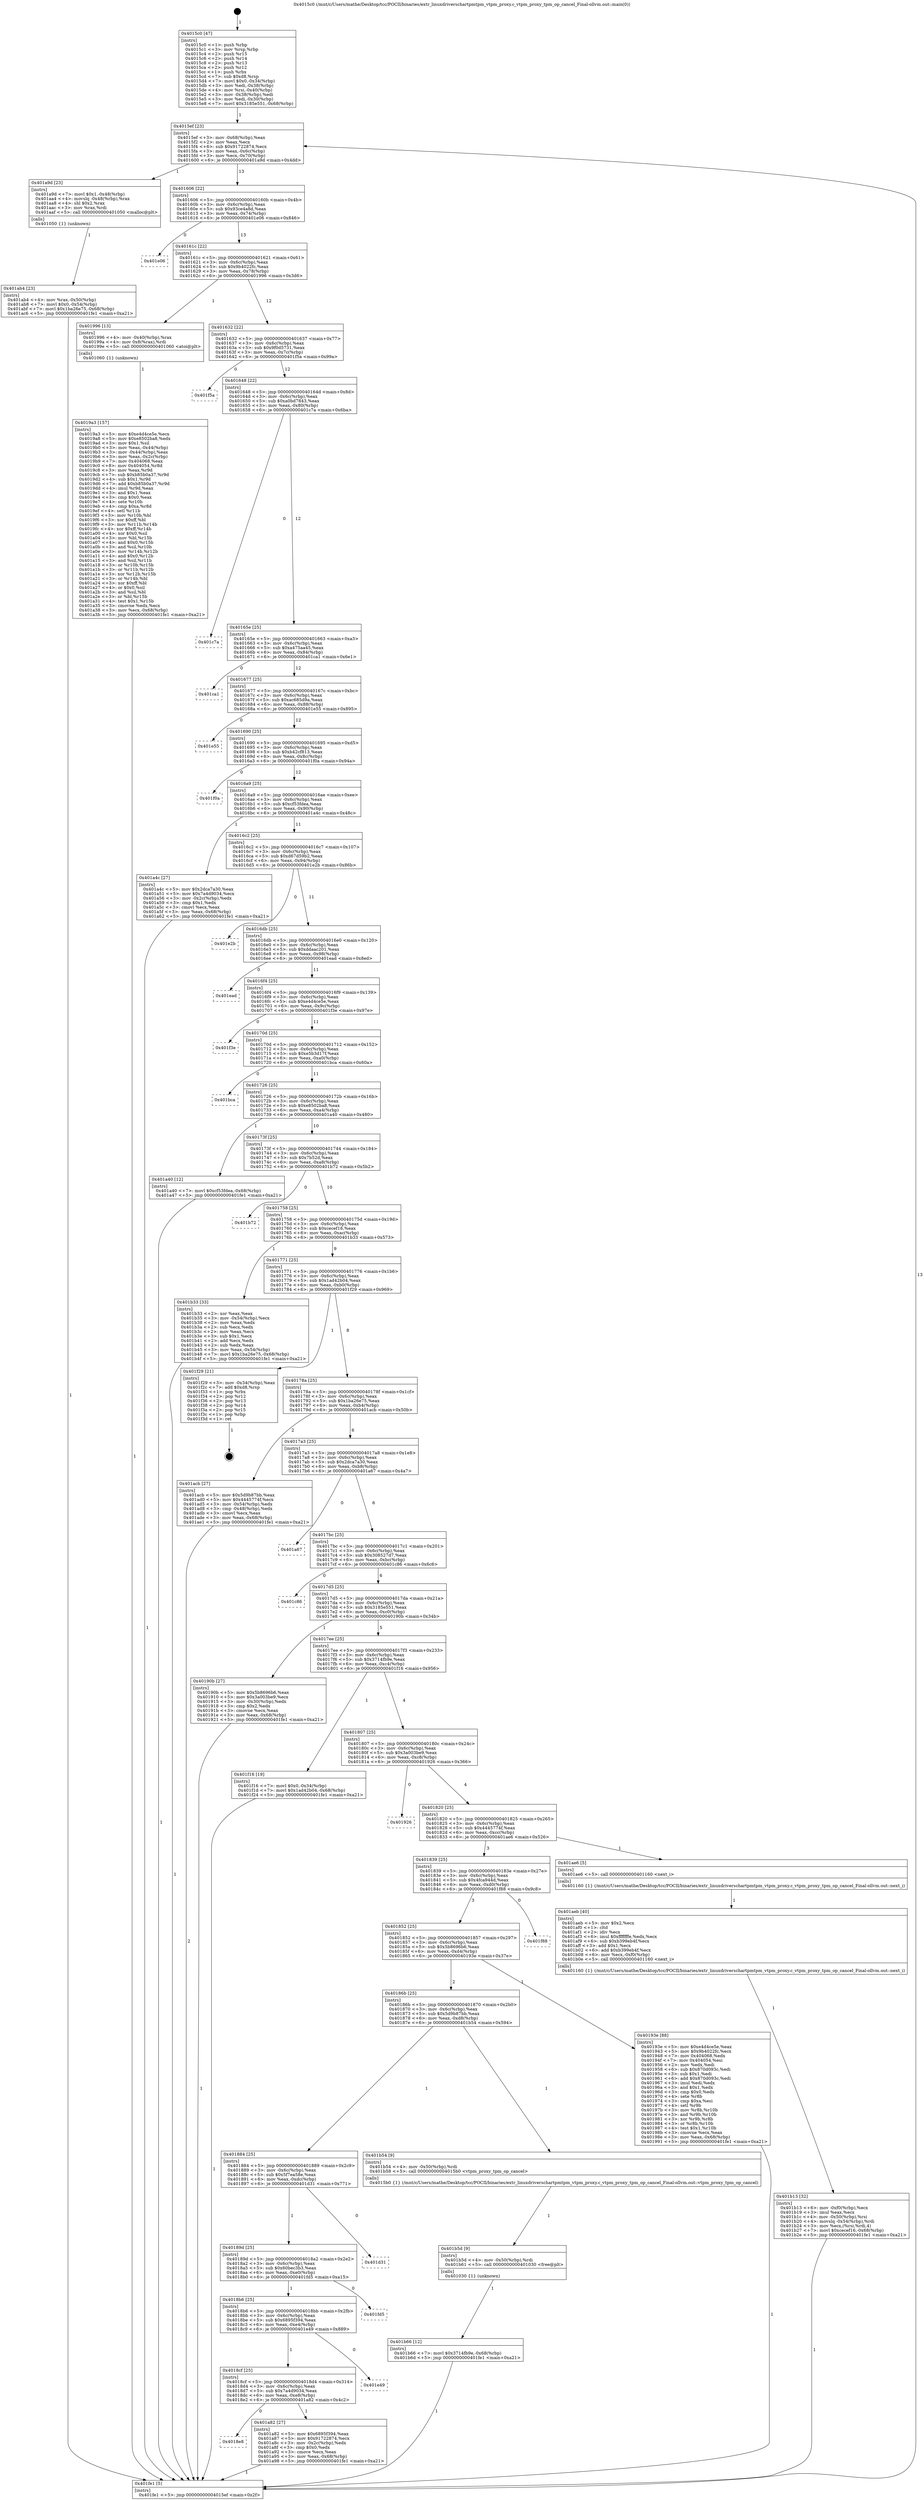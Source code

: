 digraph "0x4015c0" {
  label = "0x4015c0 (/mnt/c/Users/mathe/Desktop/tcc/POCII/binaries/extr_linuxdriverschartpmtpm_vtpm_proxy.c_vtpm_proxy_tpm_op_cancel_Final-ollvm.out::main(0))"
  labelloc = "t"
  node[shape=record]

  Entry [label="",width=0.3,height=0.3,shape=circle,fillcolor=black,style=filled]
  "0x4015ef" [label="{
     0x4015ef [23]\l
     | [instrs]\l
     &nbsp;&nbsp;0x4015ef \<+3\>: mov -0x68(%rbp),%eax\l
     &nbsp;&nbsp;0x4015f2 \<+2\>: mov %eax,%ecx\l
     &nbsp;&nbsp;0x4015f4 \<+6\>: sub $0x91722874,%ecx\l
     &nbsp;&nbsp;0x4015fa \<+3\>: mov %eax,-0x6c(%rbp)\l
     &nbsp;&nbsp;0x4015fd \<+3\>: mov %ecx,-0x70(%rbp)\l
     &nbsp;&nbsp;0x401600 \<+6\>: je 0000000000401a9d \<main+0x4dd\>\l
  }"]
  "0x401a9d" [label="{
     0x401a9d [23]\l
     | [instrs]\l
     &nbsp;&nbsp;0x401a9d \<+7\>: movl $0x1,-0x48(%rbp)\l
     &nbsp;&nbsp;0x401aa4 \<+4\>: movslq -0x48(%rbp),%rax\l
     &nbsp;&nbsp;0x401aa8 \<+4\>: shl $0x2,%rax\l
     &nbsp;&nbsp;0x401aac \<+3\>: mov %rax,%rdi\l
     &nbsp;&nbsp;0x401aaf \<+5\>: call 0000000000401050 \<malloc@plt\>\l
     | [calls]\l
     &nbsp;&nbsp;0x401050 \{1\} (unknown)\l
  }"]
  "0x401606" [label="{
     0x401606 [22]\l
     | [instrs]\l
     &nbsp;&nbsp;0x401606 \<+5\>: jmp 000000000040160b \<main+0x4b\>\l
     &nbsp;&nbsp;0x40160b \<+3\>: mov -0x6c(%rbp),%eax\l
     &nbsp;&nbsp;0x40160e \<+5\>: sub $0x93ce4a8d,%eax\l
     &nbsp;&nbsp;0x401613 \<+3\>: mov %eax,-0x74(%rbp)\l
     &nbsp;&nbsp;0x401616 \<+6\>: je 0000000000401e06 \<main+0x846\>\l
  }"]
  Exit [label="",width=0.3,height=0.3,shape=circle,fillcolor=black,style=filled,peripheries=2]
  "0x401e06" [label="{
     0x401e06\l
  }", style=dashed]
  "0x40161c" [label="{
     0x40161c [22]\l
     | [instrs]\l
     &nbsp;&nbsp;0x40161c \<+5\>: jmp 0000000000401621 \<main+0x61\>\l
     &nbsp;&nbsp;0x401621 \<+3\>: mov -0x6c(%rbp),%eax\l
     &nbsp;&nbsp;0x401624 \<+5\>: sub $0x9b4022fc,%eax\l
     &nbsp;&nbsp;0x401629 \<+3\>: mov %eax,-0x78(%rbp)\l
     &nbsp;&nbsp;0x40162c \<+6\>: je 0000000000401996 \<main+0x3d6\>\l
  }"]
  "0x401b66" [label="{
     0x401b66 [12]\l
     | [instrs]\l
     &nbsp;&nbsp;0x401b66 \<+7\>: movl $0x3714fb9e,-0x68(%rbp)\l
     &nbsp;&nbsp;0x401b6d \<+5\>: jmp 0000000000401fe1 \<main+0xa21\>\l
  }"]
  "0x401996" [label="{
     0x401996 [13]\l
     | [instrs]\l
     &nbsp;&nbsp;0x401996 \<+4\>: mov -0x40(%rbp),%rax\l
     &nbsp;&nbsp;0x40199a \<+4\>: mov 0x8(%rax),%rdi\l
     &nbsp;&nbsp;0x40199e \<+5\>: call 0000000000401060 \<atoi@plt\>\l
     | [calls]\l
     &nbsp;&nbsp;0x401060 \{1\} (unknown)\l
  }"]
  "0x401632" [label="{
     0x401632 [22]\l
     | [instrs]\l
     &nbsp;&nbsp;0x401632 \<+5\>: jmp 0000000000401637 \<main+0x77\>\l
     &nbsp;&nbsp;0x401637 \<+3\>: mov -0x6c(%rbp),%eax\l
     &nbsp;&nbsp;0x40163a \<+5\>: sub $0x9f0d5731,%eax\l
     &nbsp;&nbsp;0x40163f \<+3\>: mov %eax,-0x7c(%rbp)\l
     &nbsp;&nbsp;0x401642 \<+6\>: je 0000000000401f5a \<main+0x99a\>\l
  }"]
  "0x401b5d" [label="{
     0x401b5d [9]\l
     | [instrs]\l
     &nbsp;&nbsp;0x401b5d \<+4\>: mov -0x50(%rbp),%rdi\l
     &nbsp;&nbsp;0x401b61 \<+5\>: call 0000000000401030 \<free@plt\>\l
     | [calls]\l
     &nbsp;&nbsp;0x401030 \{1\} (unknown)\l
  }"]
  "0x401f5a" [label="{
     0x401f5a\l
  }", style=dashed]
  "0x401648" [label="{
     0x401648 [22]\l
     | [instrs]\l
     &nbsp;&nbsp;0x401648 \<+5\>: jmp 000000000040164d \<main+0x8d\>\l
     &nbsp;&nbsp;0x40164d \<+3\>: mov -0x6c(%rbp),%eax\l
     &nbsp;&nbsp;0x401650 \<+5\>: sub $0xa0bd7843,%eax\l
     &nbsp;&nbsp;0x401655 \<+3\>: mov %eax,-0x80(%rbp)\l
     &nbsp;&nbsp;0x401658 \<+6\>: je 0000000000401c7a \<main+0x6ba\>\l
  }"]
  "0x401b13" [label="{
     0x401b13 [32]\l
     | [instrs]\l
     &nbsp;&nbsp;0x401b13 \<+6\>: mov -0xf0(%rbp),%ecx\l
     &nbsp;&nbsp;0x401b19 \<+3\>: imul %eax,%ecx\l
     &nbsp;&nbsp;0x401b1c \<+4\>: mov -0x50(%rbp),%rsi\l
     &nbsp;&nbsp;0x401b20 \<+4\>: movslq -0x54(%rbp),%rdi\l
     &nbsp;&nbsp;0x401b24 \<+3\>: mov %ecx,(%rsi,%rdi,4)\l
     &nbsp;&nbsp;0x401b27 \<+7\>: movl $0xcecef16,-0x68(%rbp)\l
     &nbsp;&nbsp;0x401b2e \<+5\>: jmp 0000000000401fe1 \<main+0xa21\>\l
  }"]
  "0x401c7a" [label="{
     0x401c7a\l
  }", style=dashed]
  "0x40165e" [label="{
     0x40165e [25]\l
     | [instrs]\l
     &nbsp;&nbsp;0x40165e \<+5\>: jmp 0000000000401663 \<main+0xa3\>\l
     &nbsp;&nbsp;0x401663 \<+3\>: mov -0x6c(%rbp),%eax\l
     &nbsp;&nbsp;0x401666 \<+5\>: sub $0xa475aa45,%eax\l
     &nbsp;&nbsp;0x40166b \<+6\>: mov %eax,-0x84(%rbp)\l
     &nbsp;&nbsp;0x401671 \<+6\>: je 0000000000401ca1 \<main+0x6e1\>\l
  }"]
  "0x401aeb" [label="{
     0x401aeb [40]\l
     | [instrs]\l
     &nbsp;&nbsp;0x401aeb \<+5\>: mov $0x2,%ecx\l
     &nbsp;&nbsp;0x401af0 \<+1\>: cltd\l
     &nbsp;&nbsp;0x401af1 \<+2\>: idiv %ecx\l
     &nbsp;&nbsp;0x401af3 \<+6\>: imul $0xfffffffe,%edx,%ecx\l
     &nbsp;&nbsp;0x401af9 \<+6\>: sub $0xb399eb4f,%ecx\l
     &nbsp;&nbsp;0x401aff \<+3\>: add $0x1,%ecx\l
     &nbsp;&nbsp;0x401b02 \<+6\>: add $0xb399eb4f,%ecx\l
     &nbsp;&nbsp;0x401b08 \<+6\>: mov %ecx,-0xf0(%rbp)\l
     &nbsp;&nbsp;0x401b0e \<+5\>: call 0000000000401160 \<next_i\>\l
     | [calls]\l
     &nbsp;&nbsp;0x401160 \{1\} (/mnt/c/Users/mathe/Desktop/tcc/POCII/binaries/extr_linuxdriverschartpmtpm_vtpm_proxy.c_vtpm_proxy_tpm_op_cancel_Final-ollvm.out::next_i)\l
  }"]
  "0x401ca1" [label="{
     0x401ca1\l
  }", style=dashed]
  "0x401677" [label="{
     0x401677 [25]\l
     | [instrs]\l
     &nbsp;&nbsp;0x401677 \<+5\>: jmp 000000000040167c \<main+0xbc\>\l
     &nbsp;&nbsp;0x40167c \<+3\>: mov -0x6c(%rbp),%eax\l
     &nbsp;&nbsp;0x40167f \<+5\>: sub $0xac685d9a,%eax\l
     &nbsp;&nbsp;0x401684 \<+6\>: mov %eax,-0x88(%rbp)\l
     &nbsp;&nbsp;0x40168a \<+6\>: je 0000000000401e55 \<main+0x895\>\l
  }"]
  "0x401ab4" [label="{
     0x401ab4 [23]\l
     | [instrs]\l
     &nbsp;&nbsp;0x401ab4 \<+4\>: mov %rax,-0x50(%rbp)\l
     &nbsp;&nbsp;0x401ab8 \<+7\>: movl $0x0,-0x54(%rbp)\l
     &nbsp;&nbsp;0x401abf \<+7\>: movl $0x1ba26e75,-0x68(%rbp)\l
     &nbsp;&nbsp;0x401ac6 \<+5\>: jmp 0000000000401fe1 \<main+0xa21\>\l
  }"]
  "0x401e55" [label="{
     0x401e55\l
  }", style=dashed]
  "0x401690" [label="{
     0x401690 [25]\l
     | [instrs]\l
     &nbsp;&nbsp;0x401690 \<+5\>: jmp 0000000000401695 \<main+0xd5\>\l
     &nbsp;&nbsp;0x401695 \<+3\>: mov -0x6c(%rbp),%eax\l
     &nbsp;&nbsp;0x401698 \<+5\>: sub $0xb42cf813,%eax\l
     &nbsp;&nbsp;0x40169d \<+6\>: mov %eax,-0x8c(%rbp)\l
     &nbsp;&nbsp;0x4016a3 \<+6\>: je 0000000000401f0a \<main+0x94a\>\l
  }"]
  "0x4018e8" [label="{
     0x4018e8\l
  }", style=dashed]
  "0x401f0a" [label="{
     0x401f0a\l
  }", style=dashed]
  "0x4016a9" [label="{
     0x4016a9 [25]\l
     | [instrs]\l
     &nbsp;&nbsp;0x4016a9 \<+5\>: jmp 00000000004016ae \<main+0xee\>\l
     &nbsp;&nbsp;0x4016ae \<+3\>: mov -0x6c(%rbp),%eax\l
     &nbsp;&nbsp;0x4016b1 \<+5\>: sub $0xcf53fdea,%eax\l
     &nbsp;&nbsp;0x4016b6 \<+6\>: mov %eax,-0x90(%rbp)\l
     &nbsp;&nbsp;0x4016bc \<+6\>: je 0000000000401a4c \<main+0x48c\>\l
  }"]
  "0x401a82" [label="{
     0x401a82 [27]\l
     | [instrs]\l
     &nbsp;&nbsp;0x401a82 \<+5\>: mov $0x6895f394,%eax\l
     &nbsp;&nbsp;0x401a87 \<+5\>: mov $0x91722874,%ecx\l
     &nbsp;&nbsp;0x401a8c \<+3\>: mov -0x2c(%rbp),%edx\l
     &nbsp;&nbsp;0x401a8f \<+3\>: cmp $0x0,%edx\l
     &nbsp;&nbsp;0x401a92 \<+3\>: cmove %ecx,%eax\l
     &nbsp;&nbsp;0x401a95 \<+3\>: mov %eax,-0x68(%rbp)\l
     &nbsp;&nbsp;0x401a98 \<+5\>: jmp 0000000000401fe1 \<main+0xa21\>\l
  }"]
  "0x401a4c" [label="{
     0x401a4c [27]\l
     | [instrs]\l
     &nbsp;&nbsp;0x401a4c \<+5\>: mov $0x2dca7a30,%eax\l
     &nbsp;&nbsp;0x401a51 \<+5\>: mov $0x7a4d9034,%ecx\l
     &nbsp;&nbsp;0x401a56 \<+3\>: mov -0x2c(%rbp),%edx\l
     &nbsp;&nbsp;0x401a59 \<+3\>: cmp $0x1,%edx\l
     &nbsp;&nbsp;0x401a5c \<+3\>: cmovl %ecx,%eax\l
     &nbsp;&nbsp;0x401a5f \<+3\>: mov %eax,-0x68(%rbp)\l
     &nbsp;&nbsp;0x401a62 \<+5\>: jmp 0000000000401fe1 \<main+0xa21\>\l
  }"]
  "0x4016c2" [label="{
     0x4016c2 [25]\l
     | [instrs]\l
     &nbsp;&nbsp;0x4016c2 \<+5\>: jmp 00000000004016c7 \<main+0x107\>\l
     &nbsp;&nbsp;0x4016c7 \<+3\>: mov -0x6c(%rbp),%eax\l
     &nbsp;&nbsp;0x4016ca \<+5\>: sub $0xd67d59b2,%eax\l
     &nbsp;&nbsp;0x4016cf \<+6\>: mov %eax,-0x94(%rbp)\l
     &nbsp;&nbsp;0x4016d5 \<+6\>: je 0000000000401e2b \<main+0x86b\>\l
  }"]
  "0x4018cf" [label="{
     0x4018cf [25]\l
     | [instrs]\l
     &nbsp;&nbsp;0x4018cf \<+5\>: jmp 00000000004018d4 \<main+0x314\>\l
     &nbsp;&nbsp;0x4018d4 \<+3\>: mov -0x6c(%rbp),%eax\l
     &nbsp;&nbsp;0x4018d7 \<+5\>: sub $0x7a4d9034,%eax\l
     &nbsp;&nbsp;0x4018dc \<+6\>: mov %eax,-0xe8(%rbp)\l
     &nbsp;&nbsp;0x4018e2 \<+6\>: je 0000000000401a82 \<main+0x4c2\>\l
  }"]
  "0x401e2b" [label="{
     0x401e2b\l
  }", style=dashed]
  "0x4016db" [label="{
     0x4016db [25]\l
     | [instrs]\l
     &nbsp;&nbsp;0x4016db \<+5\>: jmp 00000000004016e0 \<main+0x120\>\l
     &nbsp;&nbsp;0x4016e0 \<+3\>: mov -0x6c(%rbp),%eax\l
     &nbsp;&nbsp;0x4016e3 \<+5\>: sub $0xddaac201,%eax\l
     &nbsp;&nbsp;0x4016e8 \<+6\>: mov %eax,-0x98(%rbp)\l
     &nbsp;&nbsp;0x4016ee \<+6\>: je 0000000000401ead \<main+0x8ed\>\l
  }"]
  "0x401e49" [label="{
     0x401e49\l
  }", style=dashed]
  "0x401ead" [label="{
     0x401ead\l
  }", style=dashed]
  "0x4016f4" [label="{
     0x4016f4 [25]\l
     | [instrs]\l
     &nbsp;&nbsp;0x4016f4 \<+5\>: jmp 00000000004016f9 \<main+0x139\>\l
     &nbsp;&nbsp;0x4016f9 \<+3\>: mov -0x6c(%rbp),%eax\l
     &nbsp;&nbsp;0x4016fc \<+5\>: sub $0xe4d4ce5e,%eax\l
     &nbsp;&nbsp;0x401701 \<+6\>: mov %eax,-0x9c(%rbp)\l
     &nbsp;&nbsp;0x401707 \<+6\>: je 0000000000401f3e \<main+0x97e\>\l
  }"]
  "0x4018b6" [label="{
     0x4018b6 [25]\l
     | [instrs]\l
     &nbsp;&nbsp;0x4018b6 \<+5\>: jmp 00000000004018bb \<main+0x2fb\>\l
     &nbsp;&nbsp;0x4018bb \<+3\>: mov -0x6c(%rbp),%eax\l
     &nbsp;&nbsp;0x4018be \<+5\>: sub $0x6895f394,%eax\l
     &nbsp;&nbsp;0x4018c3 \<+6\>: mov %eax,-0xe4(%rbp)\l
     &nbsp;&nbsp;0x4018c9 \<+6\>: je 0000000000401e49 \<main+0x889\>\l
  }"]
  "0x401f3e" [label="{
     0x401f3e\l
  }", style=dashed]
  "0x40170d" [label="{
     0x40170d [25]\l
     | [instrs]\l
     &nbsp;&nbsp;0x40170d \<+5\>: jmp 0000000000401712 \<main+0x152\>\l
     &nbsp;&nbsp;0x401712 \<+3\>: mov -0x6c(%rbp),%eax\l
     &nbsp;&nbsp;0x401715 \<+5\>: sub $0xe5b3d17f,%eax\l
     &nbsp;&nbsp;0x40171a \<+6\>: mov %eax,-0xa0(%rbp)\l
     &nbsp;&nbsp;0x401720 \<+6\>: je 0000000000401bca \<main+0x60a\>\l
  }"]
  "0x401fd5" [label="{
     0x401fd5\l
  }", style=dashed]
  "0x401bca" [label="{
     0x401bca\l
  }", style=dashed]
  "0x401726" [label="{
     0x401726 [25]\l
     | [instrs]\l
     &nbsp;&nbsp;0x401726 \<+5\>: jmp 000000000040172b \<main+0x16b\>\l
     &nbsp;&nbsp;0x40172b \<+3\>: mov -0x6c(%rbp),%eax\l
     &nbsp;&nbsp;0x40172e \<+5\>: sub $0xe8502ba8,%eax\l
     &nbsp;&nbsp;0x401733 \<+6\>: mov %eax,-0xa4(%rbp)\l
     &nbsp;&nbsp;0x401739 \<+6\>: je 0000000000401a40 \<main+0x480\>\l
  }"]
  "0x40189d" [label="{
     0x40189d [25]\l
     | [instrs]\l
     &nbsp;&nbsp;0x40189d \<+5\>: jmp 00000000004018a2 \<main+0x2e2\>\l
     &nbsp;&nbsp;0x4018a2 \<+3\>: mov -0x6c(%rbp),%eax\l
     &nbsp;&nbsp;0x4018a5 \<+5\>: sub $0x60bec3b3,%eax\l
     &nbsp;&nbsp;0x4018aa \<+6\>: mov %eax,-0xe0(%rbp)\l
     &nbsp;&nbsp;0x4018b0 \<+6\>: je 0000000000401fd5 \<main+0xa15\>\l
  }"]
  "0x401a40" [label="{
     0x401a40 [12]\l
     | [instrs]\l
     &nbsp;&nbsp;0x401a40 \<+7\>: movl $0xcf53fdea,-0x68(%rbp)\l
     &nbsp;&nbsp;0x401a47 \<+5\>: jmp 0000000000401fe1 \<main+0xa21\>\l
  }"]
  "0x40173f" [label="{
     0x40173f [25]\l
     | [instrs]\l
     &nbsp;&nbsp;0x40173f \<+5\>: jmp 0000000000401744 \<main+0x184\>\l
     &nbsp;&nbsp;0x401744 \<+3\>: mov -0x6c(%rbp),%eax\l
     &nbsp;&nbsp;0x401747 \<+5\>: sub $0x7b52d,%eax\l
     &nbsp;&nbsp;0x40174c \<+6\>: mov %eax,-0xa8(%rbp)\l
     &nbsp;&nbsp;0x401752 \<+6\>: je 0000000000401b72 \<main+0x5b2\>\l
  }"]
  "0x401d31" [label="{
     0x401d31\l
  }", style=dashed]
  "0x401b72" [label="{
     0x401b72\l
  }", style=dashed]
  "0x401758" [label="{
     0x401758 [25]\l
     | [instrs]\l
     &nbsp;&nbsp;0x401758 \<+5\>: jmp 000000000040175d \<main+0x19d\>\l
     &nbsp;&nbsp;0x40175d \<+3\>: mov -0x6c(%rbp),%eax\l
     &nbsp;&nbsp;0x401760 \<+5\>: sub $0xcecef16,%eax\l
     &nbsp;&nbsp;0x401765 \<+6\>: mov %eax,-0xac(%rbp)\l
     &nbsp;&nbsp;0x40176b \<+6\>: je 0000000000401b33 \<main+0x573\>\l
  }"]
  "0x401884" [label="{
     0x401884 [25]\l
     | [instrs]\l
     &nbsp;&nbsp;0x401884 \<+5\>: jmp 0000000000401889 \<main+0x2c9\>\l
     &nbsp;&nbsp;0x401889 \<+3\>: mov -0x6c(%rbp),%eax\l
     &nbsp;&nbsp;0x40188c \<+5\>: sub $0x5f7ea58e,%eax\l
     &nbsp;&nbsp;0x401891 \<+6\>: mov %eax,-0xdc(%rbp)\l
     &nbsp;&nbsp;0x401897 \<+6\>: je 0000000000401d31 \<main+0x771\>\l
  }"]
  "0x401b33" [label="{
     0x401b33 [33]\l
     | [instrs]\l
     &nbsp;&nbsp;0x401b33 \<+2\>: xor %eax,%eax\l
     &nbsp;&nbsp;0x401b35 \<+3\>: mov -0x54(%rbp),%ecx\l
     &nbsp;&nbsp;0x401b38 \<+2\>: mov %eax,%edx\l
     &nbsp;&nbsp;0x401b3a \<+2\>: sub %ecx,%edx\l
     &nbsp;&nbsp;0x401b3c \<+2\>: mov %eax,%ecx\l
     &nbsp;&nbsp;0x401b3e \<+3\>: sub $0x1,%ecx\l
     &nbsp;&nbsp;0x401b41 \<+2\>: add %ecx,%edx\l
     &nbsp;&nbsp;0x401b43 \<+2\>: sub %edx,%eax\l
     &nbsp;&nbsp;0x401b45 \<+3\>: mov %eax,-0x54(%rbp)\l
     &nbsp;&nbsp;0x401b48 \<+7\>: movl $0x1ba26e75,-0x68(%rbp)\l
     &nbsp;&nbsp;0x401b4f \<+5\>: jmp 0000000000401fe1 \<main+0xa21\>\l
  }"]
  "0x401771" [label="{
     0x401771 [25]\l
     | [instrs]\l
     &nbsp;&nbsp;0x401771 \<+5\>: jmp 0000000000401776 \<main+0x1b6\>\l
     &nbsp;&nbsp;0x401776 \<+3\>: mov -0x6c(%rbp),%eax\l
     &nbsp;&nbsp;0x401779 \<+5\>: sub $0x1ad42b04,%eax\l
     &nbsp;&nbsp;0x40177e \<+6\>: mov %eax,-0xb0(%rbp)\l
     &nbsp;&nbsp;0x401784 \<+6\>: je 0000000000401f29 \<main+0x969\>\l
  }"]
  "0x401b54" [label="{
     0x401b54 [9]\l
     | [instrs]\l
     &nbsp;&nbsp;0x401b54 \<+4\>: mov -0x50(%rbp),%rdi\l
     &nbsp;&nbsp;0x401b58 \<+5\>: call 00000000004015b0 \<vtpm_proxy_tpm_op_cancel\>\l
     | [calls]\l
     &nbsp;&nbsp;0x4015b0 \{1\} (/mnt/c/Users/mathe/Desktop/tcc/POCII/binaries/extr_linuxdriverschartpmtpm_vtpm_proxy.c_vtpm_proxy_tpm_op_cancel_Final-ollvm.out::vtpm_proxy_tpm_op_cancel)\l
  }"]
  "0x401f29" [label="{
     0x401f29 [21]\l
     | [instrs]\l
     &nbsp;&nbsp;0x401f29 \<+3\>: mov -0x34(%rbp),%eax\l
     &nbsp;&nbsp;0x401f2c \<+7\>: add $0xd8,%rsp\l
     &nbsp;&nbsp;0x401f33 \<+1\>: pop %rbx\l
     &nbsp;&nbsp;0x401f34 \<+2\>: pop %r12\l
     &nbsp;&nbsp;0x401f36 \<+2\>: pop %r13\l
     &nbsp;&nbsp;0x401f38 \<+2\>: pop %r14\l
     &nbsp;&nbsp;0x401f3a \<+2\>: pop %r15\l
     &nbsp;&nbsp;0x401f3c \<+1\>: pop %rbp\l
     &nbsp;&nbsp;0x401f3d \<+1\>: ret\l
  }"]
  "0x40178a" [label="{
     0x40178a [25]\l
     | [instrs]\l
     &nbsp;&nbsp;0x40178a \<+5\>: jmp 000000000040178f \<main+0x1cf\>\l
     &nbsp;&nbsp;0x40178f \<+3\>: mov -0x6c(%rbp),%eax\l
     &nbsp;&nbsp;0x401792 \<+5\>: sub $0x1ba26e75,%eax\l
     &nbsp;&nbsp;0x401797 \<+6\>: mov %eax,-0xb4(%rbp)\l
     &nbsp;&nbsp;0x40179d \<+6\>: je 0000000000401acb \<main+0x50b\>\l
  }"]
  "0x4019a3" [label="{
     0x4019a3 [157]\l
     | [instrs]\l
     &nbsp;&nbsp;0x4019a3 \<+5\>: mov $0xe4d4ce5e,%ecx\l
     &nbsp;&nbsp;0x4019a8 \<+5\>: mov $0xe8502ba8,%edx\l
     &nbsp;&nbsp;0x4019ad \<+3\>: mov $0x1,%sil\l
     &nbsp;&nbsp;0x4019b0 \<+3\>: mov %eax,-0x44(%rbp)\l
     &nbsp;&nbsp;0x4019b3 \<+3\>: mov -0x44(%rbp),%eax\l
     &nbsp;&nbsp;0x4019b6 \<+3\>: mov %eax,-0x2c(%rbp)\l
     &nbsp;&nbsp;0x4019b9 \<+7\>: mov 0x404068,%eax\l
     &nbsp;&nbsp;0x4019c0 \<+8\>: mov 0x404054,%r8d\l
     &nbsp;&nbsp;0x4019c8 \<+3\>: mov %eax,%r9d\l
     &nbsp;&nbsp;0x4019cb \<+7\>: sub $0xb85b0a37,%r9d\l
     &nbsp;&nbsp;0x4019d2 \<+4\>: sub $0x1,%r9d\l
     &nbsp;&nbsp;0x4019d6 \<+7\>: add $0xb85b0a37,%r9d\l
     &nbsp;&nbsp;0x4019dd \<+4\>: imul %r9d,%eax\l
     &nbsp;&nbsp;0x4019e1 \<+3\>: and $0x1,%eax\l
     &nbsp;&nbsp;0x4019e4 \<+3\>: cmp $0x0,%eax\l
     &nbsp;&nbsp;0x4019e7 \<+4\>: sete %r10b\l
     &nbsp;&nbsp;0x4019eb \<+4\>: cmp $0xa,%r8d\l
     &nbsp;&nbsp;0x4019ef \<+4\>: setl %r11b\l
     &nbsp;&nbsp;0x4019f3 \<+3\>: mov %r10b,%bl\l
     &nbsp;&nbsp;0x4019f6 \<+3\>: xor $0xff,%bl\l
     &nbsp;&nbsp;0x4019f9 \<+3\>: mov %r11b,%r14b\l
     &nbsp;&nbsp;0x4019fc \<+4\>: xor $0xff,%r14b\l
     &nbsp;&nbsp;0x401a00 \<+4\>: xor $0x0,%sil\l
     &nbsp;&nbsp;0x401a04 \<+3\>: mov %bl,%r15b\l
     &nbsp;&nbsp;0x401a07 \<+4\>: and $0x0,%r15b\l
     &nbsp;&nbsp;0x401a0b \<+3\>: and %sil,%r10b\l
     &nbsp;&nbsp;0x401a0e \<+3\>: mov %r14b,%r12b\l
     &nbsp;&nbsp;0x401a11 \<+4\>: and $0x0,%r12b\l
     &nbsp;&nbsp;0x401a15 \<+3\>: and %sil,%r11b\l
     &nbsp;&nbsp;0x401a18 \<+3\>: or %r10b,%r15b\l
     &nbsp;&nbsp;0x401a1b \<+3\>: or %r11b,%r12b\l
     &nbsp;&nbsp;0x401a1e \<+3\>: xor %r12b,%r15b\l
     &nbsp;&nbsp;0x401a21 \<+3\>: or %r14b,%bl\l
     &nbsp;&nbsp;0x401a24 \<+3\>: xor $0xff,%bl\l
     &nbsp;&nbsp;0x401a27 \<+4\>: or $0x0,%sil\l
     &nbsp;&nbsp;0x401a2b \<+3\>: and %sil,%bl\l
     &nbsp;&nbsp;0x401a2e \<+3\>: or %bl,%r15b\l
     &nbsp;&nbsp;0x401a31 \<+4\>: test $0x1,%r15b\l
     &nbsp;&nbsp;0x401a35 \<+3\>: cmovne %edx,%ecx\l
     &nbsp;&nbsp;0x401a38 \<+3\>: mov %ecx,-0x68(%rbp)\l
     &nbsp;&nbsp;0x401a3b \<+5\>: jmp 0000000000401fe1 \<main+0xa21\>\l
  }"]
  "0x401acb" [label="{
     0x401acb [27]\l
     | [instrs]\l
     &nbsp;&nbsp;0x401acb \<+5\>: mov $0x5d9b87bb,%eax\l
     &nbsp;&nbsp;0x401ad0 \<+5\>: mov $0x4445774f,%ecx\l
     &nbsp;&nbsp;0x401ad5 \<+3\>: mov -0x54(%rbp),%edx\l
     &nbsp;&nbsp;0x401ad8 \<+3\>: cmp -0x48(%rbp),%edx\l
     &nbsp;&nbsp;0x401adb \<+3\>: cmovl %ecx,%eax\l
     &nbsp;&nbsp;0x401ade \<+3\>: mov %eax,-0x68(%rbp)\l
     &nbsp;&nbsp;0x401ae1 \<+5\>: jmp 0000000000401fe1 \<main+0xa21\>\l
  }"]
  "0x4017a3" [label="{
     0x4017a3 [25]\l
     | [instrs]\l
     &nbsp;&nbsp;0x4017a3 \<+5\>: jmp 00000000004017a8 \<main+0x1e8\>\l
     &nbsp;&nbsp;0x4017a8 \<+3\>: mov -0x6c(%rbp),%eax\l
     &nbsp;&nbsp;0x4017ab \<+5\>: sub $0x2dca7a30,%eax\l
     &nbsp;&nbsp;0x4017b0 \<+6\>: mov %eax,-0xb8(%rbp)\l
     &nbsp;&nbsp;0x4017b6 \<+6\>: je 0000000000401a67 \<main+0x4a7\>\l
  }"]
  "0x40186b" [label="{
     0x40186b [25]\l
     | [instrs]\l
     &nbsp;&nbsp;0x40186b \<+5\>: jmp 0000000000401870 \<main+0x2b0\>\l
     &nbsp;&nbsp;0x401870 \<+3\>: mov -0x6c(%rbp),%eax\l
     &nbsp;&nbsp;0x401873 \<+5\>: sub $0x5d9b87bb,%eax\l
     &nbsp;&nbsp;0x401878 \<+6\>: mov %eax,-0xd8(%rbp)\l
     &nbsp;&nbsp;0x40187e \<+6\>: je 0000000000401b54 \<main+0x594\>\l
  }"]
  "0x401a67" [label="{
     0x401a67\l
  }", style=dashed]
  "0x4017bc" [label="{
     0x4017bc [25]\l
     | [instrs]\l
     &nbsp;&nbsp;0x4017bc \<+5\>: jmp 00000000004017c1 \<main+0x201\>\l
     &nbsp;&nbsp;0x4017c1 \<+3\>: mov -0x6c(%rbp),%eax\l
     &nbsp;&nbsp;0x4017c4 \<+5\>: sub $0x308527d7,%eax\l
     &nbsp;&nbsp;0x4017c9 \<+6\>: mov %eax,-0xbc(%rbp)\l
     &nbsp;&nbsp;0x4017cf \<+6\>: je 0000000000401c86 \<main+0x6c6\>\l
  }"]
  "0x40193e" [label="{
     0x40193e [88]\l
     | [instrs]\l
     &nbsp;&nbsp;0x40193e \<+5\>: mov $0xe4d4ce5e,%eax\l
     &nbsp;&nbsp;0x401943 \<+5\>: mov $0x9b4022fc,%ecx\l
     &nbsp;&nbsp;0x401948 \<+7\>: mov 0x404068,%edx\l
     &nbsp;&nbsp;0x40194f \<+7\>: mov 0x404054,%esi\l
     &nbsp;&nbsp;0x401956 \<+2\>: mov %edx,%edi\l
     &nbsp;&nbsp;0x401958 \<+6\>: sub $0x870d093c,%edi\l
     &nbsp;&nbsp;0x40195e \<+3\>: sub $0x1,%edi\l
     &nbsp;&nbsp;0x401961 \<+6\>: add $0x870d093c,%edi\l
     &nbsp;&nbsp;0x401967 \<+3\>: imul %edi,%edx\l
     &nbsp;&nbsp;0x40196a \<+3\>: and $0x1,%edx\l
     &nbsp;&nbsp;0x40196d \<+3\>: cmp $0x0,%edx\l
     &nbsp;&nbsp;0x401970 \<+4\>: sete %r8b\l
     &nbsp;&nbsp;0x401974 \<+3\>: cmp $0xa,%esi\l
     &nbsp;&nbsp;0x401977 \<+4\>: setl %r9b\l
     &nbsp;&nbsp;0x40197b \<+3\>: mov %r8b,%r10b\l
     &nbsp;&nbsp;0x40197e \<+3\>: and %r9b,%r10b\l
     &nbsp;&nbsp;0x401981 \<+3\>: xor %r9b,%r8b\l
     &nbsp;&nbsp;0x401984 \<+3\>: or %r8b,%r10b\l
     &nbsp;&nbsp;0x401987 \<+4\>: test $0x1,%r10b\l
     &nbsp;&nbsp;0x40198b \<+3\>: cmovne %ecx,%eax\l
     &nbsp;&nbsp;0x40198e \<+3\>: mov %eax,-0x68(%rbp)\l
     &nbsp;&nbsp;0x401991 \<+5\>: jmp 0000000000401fe1 \<main+0xa21\>\l
  }"]
  "0x401c86" [label="{
     0x401c86\l
  }", style=dashed]
  "0x4017d5" [label="{
     0x4017d5 [25]\l
     | [instrs]\l
     &nbsp;&nbsp;0x4017d5 \<+5\>: jmp 00000000004017da \<main+0x21a\>\l
     &nbsp;&nbsp;0x4017da \<+3\>: mov -0x6c(%rbp),%eax\l
     &nbsp;&nbsp;0x4017dd \<+5\>: sub $0x3185e551,%eax\l
     &nbsp;&nbsp;0x4017e2 \<+6\>: mov %eax,-0xc0(%rbp)\l
     &nbsp;&nbsp;0x4017e8 \<+6\>: je 000000000040190b \<main+0x34b\>\l
  }"]
  "0x401852" [label="{
     0x401852 [25]\l
     | [instrs]\l
     &nbsp;&nbsp;0x401852 \<+5\>: jmp 0000000000401857 \<main+0x297\>\l
     &nbsp;&nbsp;0x401857 \<+3\>: mov -0x6c(%rbp),%eax\l
     &nbsp;&nbsp;0x40185a \<+5\>: sub $0x5b8696b6,%eax\l
     &nbsp;&nbsp;0x40185f \<+6\>: mov %eax,-0xd4(%rbp)\l
     &nbsp;&nbsp;0x401865 \<+6\>: je 000000000040193e \<main+0x37e\>\l
  }"]
  "0x40190b" [label="{
     0x40190b [27]\l
     | [instrs]\l
     &nbsp;&nbsp;0x40190b \<+5\>: mov $0x5b8696b6,%eax\l
     &nbsp;&nbsp;0x401910 \<+5\>: mov $0x3a003be9,%ecx\l
     &nbsp;&nbsp;0x401915 \<+3\>: mov -0x30(%rbp),%edx\l
     &nbsp;&nbsp;0x401918 \<+3\>: cmp $0x2,%edx\l
     &nbsp;&nbsp;0x40191b \<+3\>: cmovne %ecx,%eax\l
     &nbsp;&nbsp;0x40191e \<+3\>: mov %eax,-0x68(%rbp)\l
     &nbsp;&nbsp;0x401921 \<+5\>: jmp 0000000000401fe1 \<main+0xa21\>\l
  }"]
  "0x4017ee" [label="{
     0x4017ee [25]\l
     | [instrs]\l
     &nbsp;&nbsp;0x4017ee \<+5\>: jmp 00000000004017f3 \<main+0x233\>\l
     &nbsp;&nbsp;0x4017f3 \<+3\>: mov -0x6c(%rbp),%eax\l
     &nbsp;&nbsp;0x4017f6 \<+5\>: sub $0x3714fb9e,%eax\l
     &nbsp;&nbsp;0x4017fb \<+6\>: mov %eax,-0xc4(%rbp)\l
     &nbsp;&nbsp;0x401801 \<+6\>: je 0000000000401f16 \<main+0x956\>\l
  }"]
  "0x401fe1" [label="{
     0x401fe1 [5]\l
     | [instrs]\l
     &nbsp;&nbsp;0x401fe1 \<+5\>: jmp 00000000004015ef \<main+0x2f\>\l
  }"]
  "0x4015c0" [label="{
     0x4015c0 [47]\l
     | [instrs]\l
     &nbsp;&nbsp;0x4015c0 \<+1\>: push %rbp\l
     &nbsp;&nbsp;0x4015c1 \<+3\>: mov %rsp,%rbp\l
     &nbsp;&nbsp;0x4015c4 \<+2\>: push %r15\l
     &nbsp;&nbsp;0x4015c6 \<+2\>: push %r14\l
     &nbsp;&nbsp;0x4015c8 \<+2\>: push %r13\l
     &nbsp;&nbsp;0x4015ca \<+2\>: push %r12\l
     &nbsp;&nbsp;0x4015cc \<+1\>: push %rbx\l
     &nbsp;&nbsp;0x4015cd \<+7\>: sub $0xd8,%rsp\l
     &nbsp;&nbsp;0x4015d4 \<+7\>: movl $0x0,-0x34(%rbp)\l
     &nbsp;&nbsp;0x4015db \<+3\>: mov %edi,-0x38(%rbp)\l
     &nbsp;&nbsp;0x4015de \<+4\>: mov %rsi,-0x40(%rbp)\l
     &nbsp;&nbsp;0x4015e2 \<+3\>: mov -0x38(%rbp),%edi\l
     &nbsp;&nbsp;0x4015e5 \<+3\>: mov %edi,-0x30(%rbp)\l
     &nbsp;&nbsp;0x4015e8 \<+7\>: movl $0x3185e551,-0x68(%rbp)\l
  }"]
  "0x401f88" [label="{
     0x401f88\l
  }", style=dashed]
  "0x401f16" [label="{
     0x401f16 [19]\l
     | [instrs]\l
     &nbsp;&nbsp;0x401f16 \<+7\>: movl $0x0,-0x34(%rbp)\l
     &nbsp;&nbsp;0x401f1d \<+7\>: movl $0x1ad42b04,-0x68(%rbp)\l
     &nbsp;&nbsp;0x401f24 \<+5\>: jmp 0000000000401fe1 \<main+0xa21\>\l
  }"]
  "0x401807" [label="{
     0x401807 [25]\l
     | [instrs]\l
     &nbsp;&nbsp;0x401807 \<+5\>: jmp 000000000040180c \<main+0x24c\>\l
     &nbsp;&nbsp;0x40180c \<+3\>: mov -0x6c(%rbp),%eax\l
     &nbsp;&nbsp;0x40180f \<+5\>: sub $0x3a003be9,%eax\l
     &nbsp;&nbsp;0x401814 \<+6\>: mov %eax,-0xc8(%rbp)\l
     &nbsp;&nbsp;0x40181a \<+6\>: je 0000000000401926 \<main+0x366\>\l
  }"]
  "0x401839" [label="{
     0x401839 [25]\l
     | [instrs]\l
     &nbsp;&nbsp;0x401839 \<+5\>: jmp 000000000040183e \<main+0x27e\>\l
     &nbsp;&nbsp;0x40183e \<+3\>: mov -0x6c(%rbp),%eax\l
     &nbsp;&nbsp;0x401841 \<+5\>: sub $0x4fca944d,%eax\l
     &nbsp;&nbsp;0x401846 \<+6\>: mov %eax,-0xd0(%rbp)\l
     &nbsp;&nbsp;0x40184c \<+6\>: je 0000000000401f88 \<main+0x9c8\>\l
  }"]
  "0x401926" [label="{
     0x401926\l
  }", style=dashed]
  "0x401820" [label="{
     0x401820 [25]\l
     | [instrs]\l
     &nbsp;&nbsp;0x401820 \<+5\>: jmp 0000000000401825 \<main+0x265\>\l
     &nbsp;&nbsp;0x401825 \<+3\>: mov -0x6c(%rbp),%eax\l
     &nbsp;&nbsp;0x401828 \<+5\>: sub $0x4445774f,%eax\l
     &nbsp;&nbsp;0x40182d \<+6\>: mov %eax,-0xcc(%rbp)\l
     &nbsp;&nbsp;0x401833 \<+6\>: je 0000000000401ae6 \<main+0x526\>\l
  }"]
  "0x401ae6" [label="{
     0x401ae6 [5]\l
     | [instrs]\l
     &nbsp;&nbsp;0x401ae6 \<+5\>: call 0000000000401160 \<next_i\>\l
     | [calls]\l
     &nbsp;&nbsp;0x401160 \{1\} (/mnt/c/Users/mathe/Desktop/tcc/POCII/binaries/extr_linuxdriverschartpmtpm_vtpm_proxy.c_vtpm_proxy_tpm_op_cancel_Final-ollvm.out::next_i)\l
  }"]
  Entry -> "0x4015c0" [label=" 1"]
  "0x4015ef" -> "0x401a9d" [label=" 1"]
  "0x4015ef" -> "0x401606" [label=" 13"]
  "0x401f29" -> Exit [label=" 1"]
  "0x401606" -> "0x401e06" [label=" 0"]
  "0x401606" -> "0x40161c" [label=" 13"]
  "0x401f16" -> "0x401fe1" [label=" 1"]
  "0x40161c" -> "0x401996" [label=" 1"]
  "0x40161c" -> "0x401632" [label=" 12"]
  "0x401b66" -> "0x401fe1" [label=" 1"]
  "0x401632" -> "0x401f5a" [label=" 0"]
  "0x401632" -> "0x401648" [label=" 12"]
  "0x401b5d" -> "0x401b66" [label=" 1"]
  "0x401648" -> "0x401c7a" [label=" 0"]
  "0x401648" -> "0x40165e" [label=" 12"]
  "0x401b54" -> "0x401b5d" [label=" 1"]
  "0x40165e" -> "0x401ca1" [label=" 0"]
  "0x40165e" -> "0x401677" [label=" 12"]
  "0x401b33" -> "0x401fe1" [label=" 1"]
  "0x401677" -> "0x401e55" [label=" 0"]
  "0x401677" -> "0x401690" [label=" 12"]
  "0x401b13" -> "0x401fe1" [label=" 1"]
  "0x401690" -> "0x401f0a" [label=" 0"]
  "0x401690" -> "0x4016a9" [label=" 12"]
  "0x401aeb" -> "0x401b13" [label=" 1"]
  "0x4016a9" -> "0x401a4c" [label=" 1"]
  "0x4016a9" -> "0x4016c2" [label=" 11"]
  "0x401ae6" -> "0x401aeb" [label=" 1"]
  "0x4016c2" -> "0x401e2b" [label=" 0"]
  "0x4016c2" -> "0x4016db" [label=" 11"]
  "0x401ab4" -> "0x401fe1" [label=" 1"]
  "0x4016db" -> "0x401ead" [label=" 0"]
  "0x4016db" -> "0x4016f4" [label=" 11"]
  "0x401a9d" -> "0x401ab4" [label=" 1"]
  "0x4016f4" -> "0x401f3e" [label=" 0"]
  "0x4016f4" -> "0x40170d" [label=" 11"]
  "0x4018cf" -> "0x4018e8" [label=" 0"]
  "0x40170d" -> "0x401bca" [label=" 0"]
  "0x40170d" -> "0x401726" [label=" 11"]
  "0x4018cf" -> "0x401a82" [label=" 1"]
  "0x401726" -> "0x401a40" [label=" 1"]
  "0x401726" -> "0x40173f" [label=" 10"]
  "0x4018b6" -> "0x4018cf" [label=" 1"]
  "0x40173f" -> "0x401b72" [label=" 0"]
  "0x40173f" -> "0x401758" [label=" 10"]
  "0x4018b6" -> "0x401e49" [label=" 0"]
  "0x401758" -> "0x401b33" [label=" 1"]
  "0x401758" -> "0x401771" [label=" 9"]
  "0x40189d" -> "0x4018b6" [label=" 1"]
  "0x401771" -> "0x401f29" [label=" 1"]
  "0x401771" -> "0x40178a" [label=" 8"]
  "0x40189d" -> "0x401fd5" [label=" 0"]
  "0x40178a" -> "0x401acb" [label=" 2"]
  "0x40178a" -> "0x4017a3" [label=" 6"]
  "0x401884" -> "0x40189d" [label=" 1"]
  "0x4017a3" -> "0x401a67" [label=" 0"]
  "0x4017a3" -> "0x4017bc" [label=" 6"]
  "0x401884" -> "0x401d31" [label=" 0"]
  "0x4017bc" -> "0x401c86" [label=" 0"]
  "0x4017bc" -> "0x4017d5" [label=" 6"]
  "0x401a82" -> "0x401fe1" [label=" 1"]
  "0x4017d5" -> "0x40190b" [label=" 1"]
  "0x4017d5" -> "0x4017ee" [label=" 5"]
  "0x40190b" -> "0x401fe1" [label=" 1"]
  "0x4015c0" -> "0x4015ef" [label=" 1"]
  "0x401fe1" -> "0x4015ef" [label=" 13"]
  "0x40186b" -> "0x401b54" [label=" 1"]
  "0x4017ee" -> "0x401f16" [label=" 1"]
  "0x4017ee" -> "0x401807" [label=" 4"]
  "0x401acb" -> "0x401fe1" [label=" 2"]
  "0x401807" -> "0x401926" [label=" 0"]
  "0x401807" -> "0x401820" [label=" 4"]
  "0x401a40" -> "0x401fe1" [label=" 1"]
  "0x401820" -> "0x401ae6" [label=" 1"]
  "0x401820" -> "0x401839" [label=" 3"]
  "0x401a4c" -> "0x401fe1" [label=" 1"]
  "0x401839" -> "0x401f88" [label=" 0"]
  "0x401839" -> "0x401852" [label=" 3"]
  "0x40186b" -> "0x401884" [label=" 1"]
  "0x401852" -> "0x40193e" [label=" 1"]
  "0x401852" -> "0x40186b" [label=" 2"]
  "0x40193e" -> "0x401fe1" [label=" 1"]
  "0x401996" -> "0x4019a3" [label=" 1"]
  "0x4019a3" -> "0x401fe1" [label=" 1"]
}
